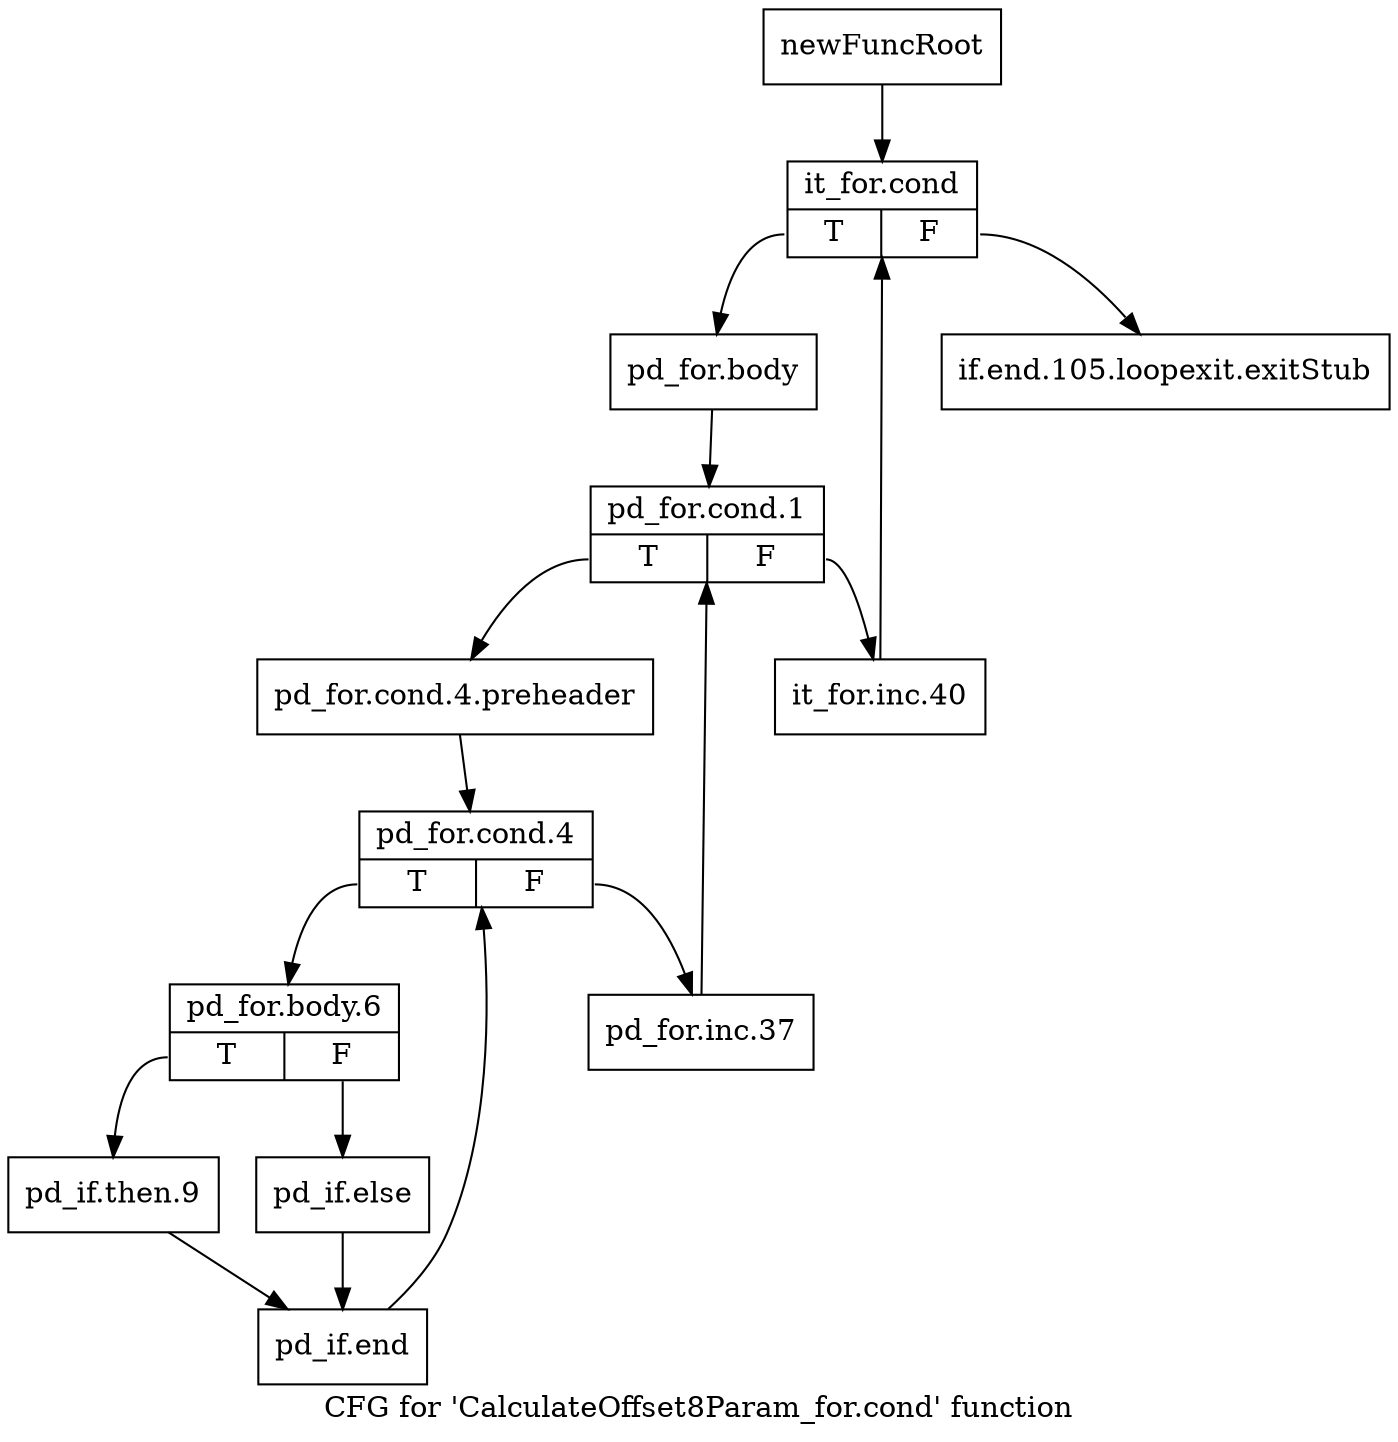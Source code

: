 digraph "CFG for 'CalculateOffset8Param_for.cond' function" {
	label="CFG for 'CalculateOffset8Param_for.cond' function";

	Node0x27ffb30 [shape=record,label="{newFuncRoot}"];
	Node0x27ffb30 -> Node0x27ffbd0;
	Node0x27ffb80 [shape=record,label="{if.end.105.loopexit.exitStub}"];
	Node0x27ffbd0 [shape=record,label="{it_for.cond|{<s0>T|<s1>F}}"];
	Node0x27ffbd0:s0 -> Node0x27ffc20;
	Node0x27ffbd0:s1 -> Node0x27ffb80;
	Node0x27ffc20 [shape=record,label="{pd_for.body}"];
	Node0x27ffc20 -> Node0x27ffc70;
	Node0x27ffc70 [shape=record,label="{pd_for.cond.1|{<s0>T|<s1>F}}"];
	Node0x27ffc70:s0 -> Node0x27ffd10;
	Node0x27ffc70:s1 -> Node0x27ffcc0;
	Node0x27ffcc0 [shape=record,label="{it_for.inc.40}"];
	Node0x27ffcc0 -> Node0x27ffbd0;
	Node0x27ffd10 [shape=record,label="{pd_for.cond.4.preheader}"];
	Node0x27ffd10 -> Node0x27ffd60;
	Node0x27ffd60 [shape=record,label="{pd_for.cond.4|{<s0>T|<s1>F}}"];
	Node0x27ffd60:s0 -> Node0x2800eb0;
	Node0x27ffd60:s1 -> Node0x2800e60;
	Node0x2800e60 [shape=record,label="{pd_for.inc.37}"];
	Node0x2800e60 -> Node0x27ffc70;
	Node0x2800eb0 [shape=record,label="{pd_for.body.6|{<s0>T|<s1>F}}"];
	Node0x2800eb0:s0 -> Node0x2800f50;
	Node0x2800eb0:s1 -> Node0x2800f00;
	Node0x2800f00 [shape=record,label="{pd_if.else}"];
	Node0x2800f00 -> Node0x2800fa0;
	Node0x2800f50 [shape=record,label="{pd_if.then.9}"];
	Node0x2800f50 -> Node0x2800fa0;
	Node0x2800fa0 [shape=record,label="{pd_if.end}"];
	Node0x2800fa0 -> Node0x27ffd60;
}
